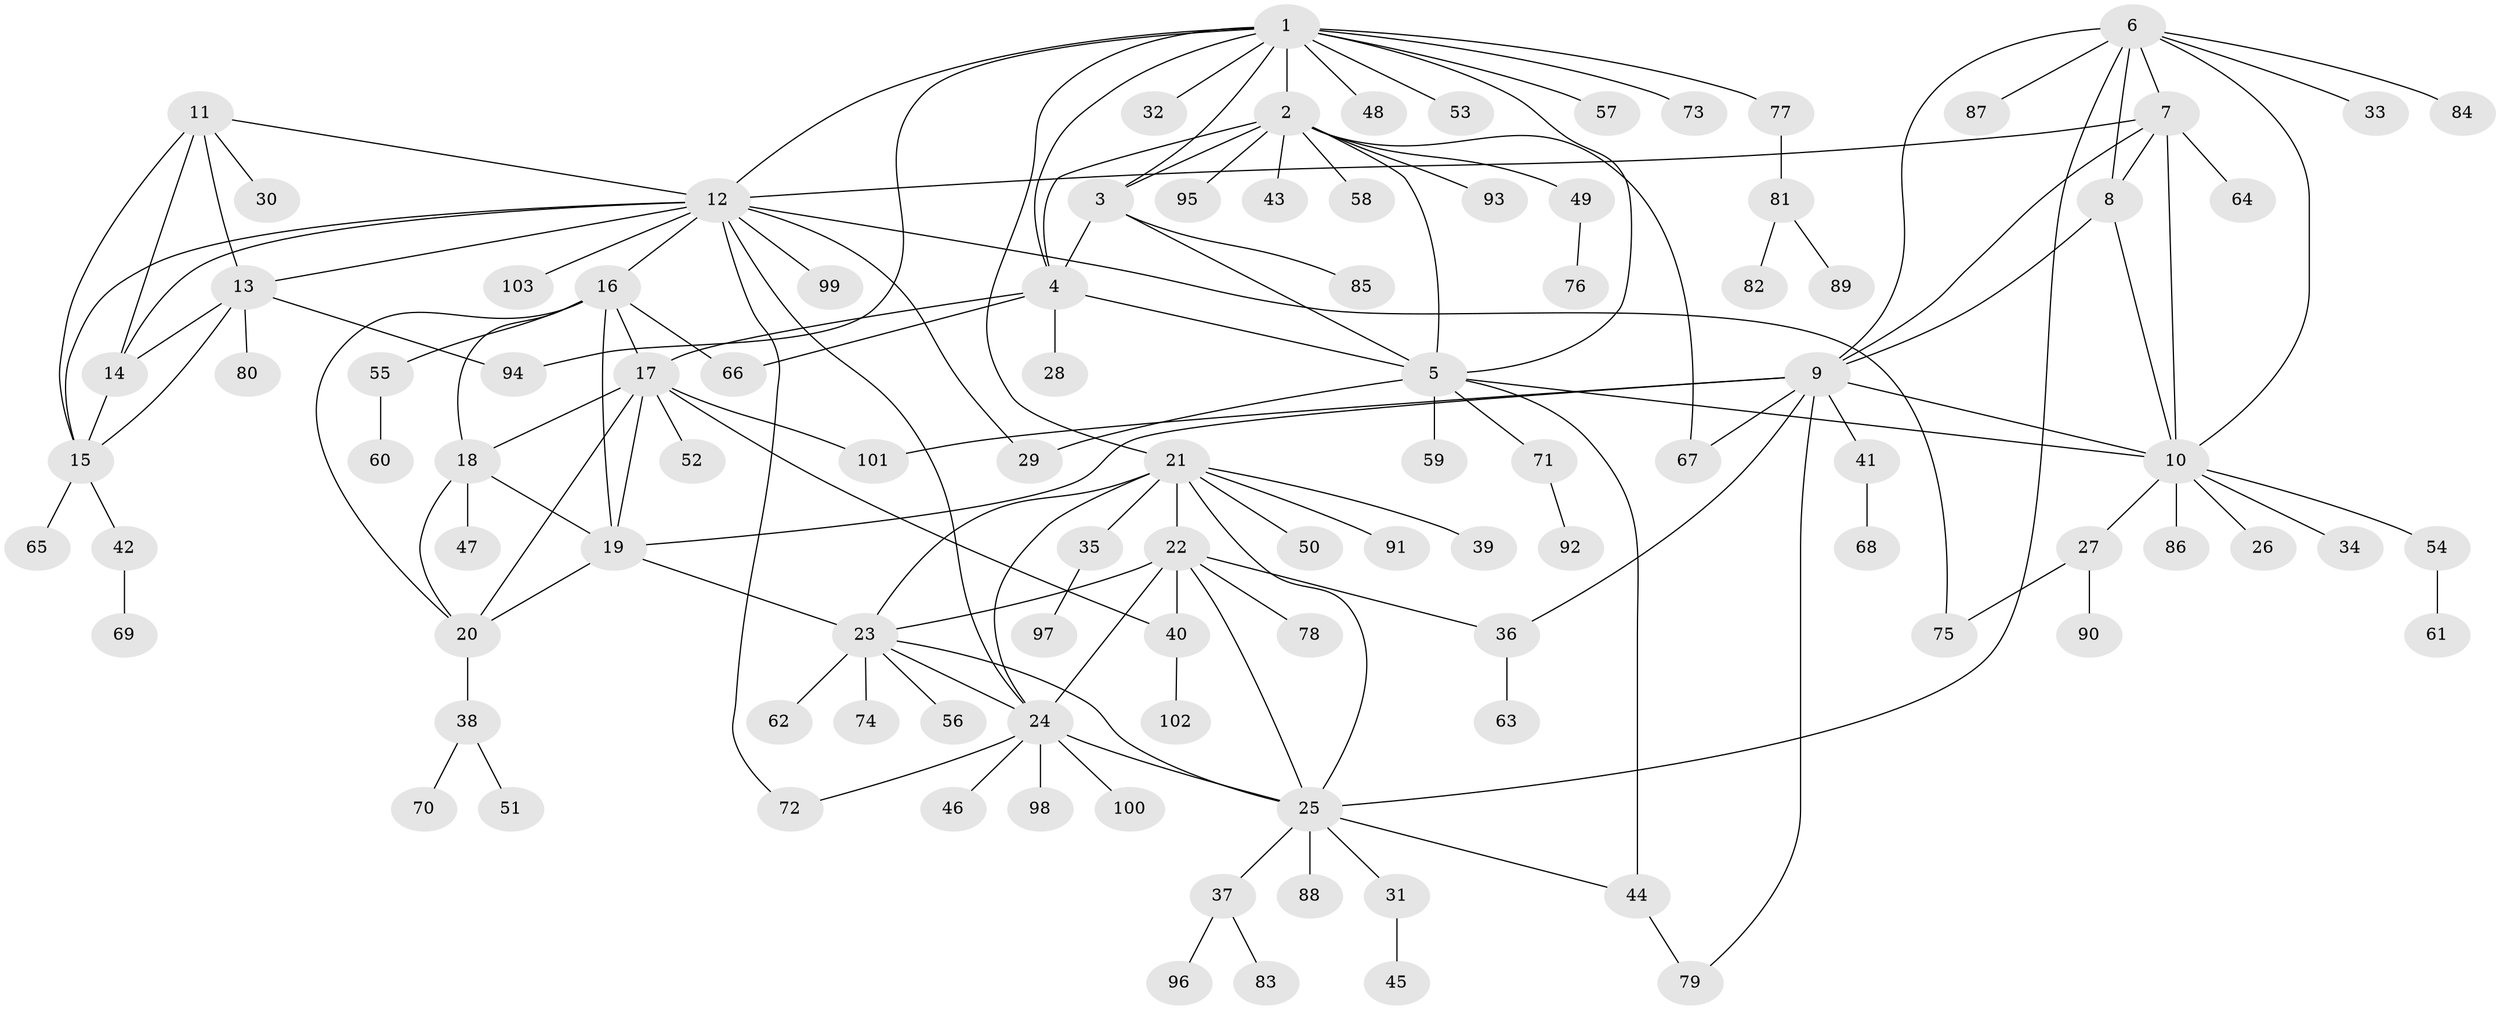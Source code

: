 // coarse degree distribution, {11: 0.04, 8: 0.02666666666666667, 7: 0.04, 9: 0.04, 6: 0.02666666666666667, 5: 0.04, 4: 0.02666666666666667, 2: 0.17333333333333334, 1: 0.5466666666666666, 3: 0.04}
// Generated by graph-tools (version 1.1) at 2025/42/03/06/25 10:42:11]
// undirected, 103 vertices, 149 edges
graph export_dot {
graph [start="1"]
  node [color=gray90,style=filled];
  1;
  2;
  3;
  4;
  5;
  6;
  7;
  8;
  9;
  10;
  11;
  12;
  13;
  14;
  15;
  16;
  17;
  18;
  19;
  20;
  21;
  22;
  23;
  24;
  25;
  26;
  27;
  28;
  29;
  30;
  31;
  32;
  33;
  34;
  35;
  36;
  37;
  38;
  39;
  40;
  41;
  42;
  43;
  44;
  45;
  46;
  47;
  48;
  49;
  50;
  51;
  52;
  53;
  54;
  55;
  56;
  57;
  58;
  59;
  60;
  61;
  62;
  63;
  64;
  65;
  66;
  67;
  68;
  69;
  70;
  71;
  72;
  73;
  74;
  75;
  76;
  77;
  78;
  79;
  80;
  81;
  82;
  83;
  84;
  85;
  86;
  87;
  88;
  89;
  90;
  91;
  92;
  93;
  94;
  95;
  96;
  97;
  98;
  99;
  100;
  101;
  102;
  103;
  1 -- 2;
  1 -- 3;
  1 -- 4;
  1 -- 5;
  1 -- 12;
  1 -- 21;
  1 -- 32;
  1 -- 48;
  1 -- 53;
  1 -- 57;
  1 -- 73;
  1 -- 77;
  1 -- 94;
  2 -- 3;
  2 -- 4;
  2 -- 5;
  2 -- 43;
  2 -- 49;
  2 -- 58;
  2 -- 67;
  2 -- 93;
  2 -- 95;
  3 -- 4;
  3 -- 5;
  3 -- 85;
  4 -- 5;
  4 -- 17;
  4 -- 28;
  4 -- 66;
  5 -- 10;
  5 -- 29;
  5 -- 44;
  5 -- 59;
  5 -- 71;
  6 -- 7;
  6 -- 8;
  6 -- 9;
  6 -- 10;
  6 -- 25;
  6 -- 33;
  6 -- 84;
  6 -- 87;
  7 -- 8;
  7 -- 9;
  7 -- 10;
  7 -- 12;
  7 -- 64;
  8 -- 9;
  8 -- 10;
  9 -- 10;
  9 -- 19;
  9 -- 36;
  9 -- 41;
  9 -- 67;
  9 -- 79;
  9 -- 101;
  10 -- 26;
  10 -- 27;
  10 -- 34;
  10 -- 54;
  10 -- 86;
  11 -- 12;
  11 -- 13;
  11 -- 14;
  11 -- 15;
  11 -- 30;
  12 -- 13;
  12 -- 14;
  12 -- 15;
  12 -- 16;
  12 -- 24;
  12 -- 29;
  12 -- 72;
  12 -- 75;
  12 -- 99;
  12 -- 103;
  13 -- 14;
  13 -- 15;
  13 -- 80;
  13 -- 94;
  14 -- 15;
  15 -- 42;
  15 -- 65;
  16 -- 17;
  16 -- 18;
  16 -- 19;
  16 -- 20;
  16 -- 55;
  16 -- 66;
  17 -- 18;
  17 -- 19;
  17 -- 20;
  17 -- 40;
  17 -- 52;
  17 -- 101;
  18 -- 19;
  18 -- 20;
  18 -- 47;
  19 -- 20;
  19 -- 23;
  20 -- 38;
  21 -- 22;
  21 -- 23;
  21 -- 24;
  21 -- 25;
  21 -- 35;
  21 -- 39;
  21 -- 50;
  21 -- 91;
  22 -- 23;
  22 -- 24;
  22 -- 25;
  22 -- 36;
  22 -- 40;
  22 -- 78;
  23 -- 24;
  23 -- 25;
  23 -- 56;
  23 -- 62;
  23 -- 74;
  24 -- 25;
  24 -- 46;
  24 -- 72;
  24 -- 98;
  24 -- 100;
  25 -- 31;
  25 -- 37;
  25 -- 44;
  25 -- 88;
  27 -- 75;
  27 -- 90;
  31 -- 45;
  35 -- 97;
  36 -- 63;
  37 -- 83;
  37 -- 96;
  38 -- 51;
  38 -- 70;
  40 -- 102;
  41 -- 68;
  42 -- 69;
  44 -- 79;
  49 -- 76;
  54 -- 61;
  55 -- 60;
  71 -- 92;
  77 -- 81;
  81 -- 82;
  81 -- 89;
}
